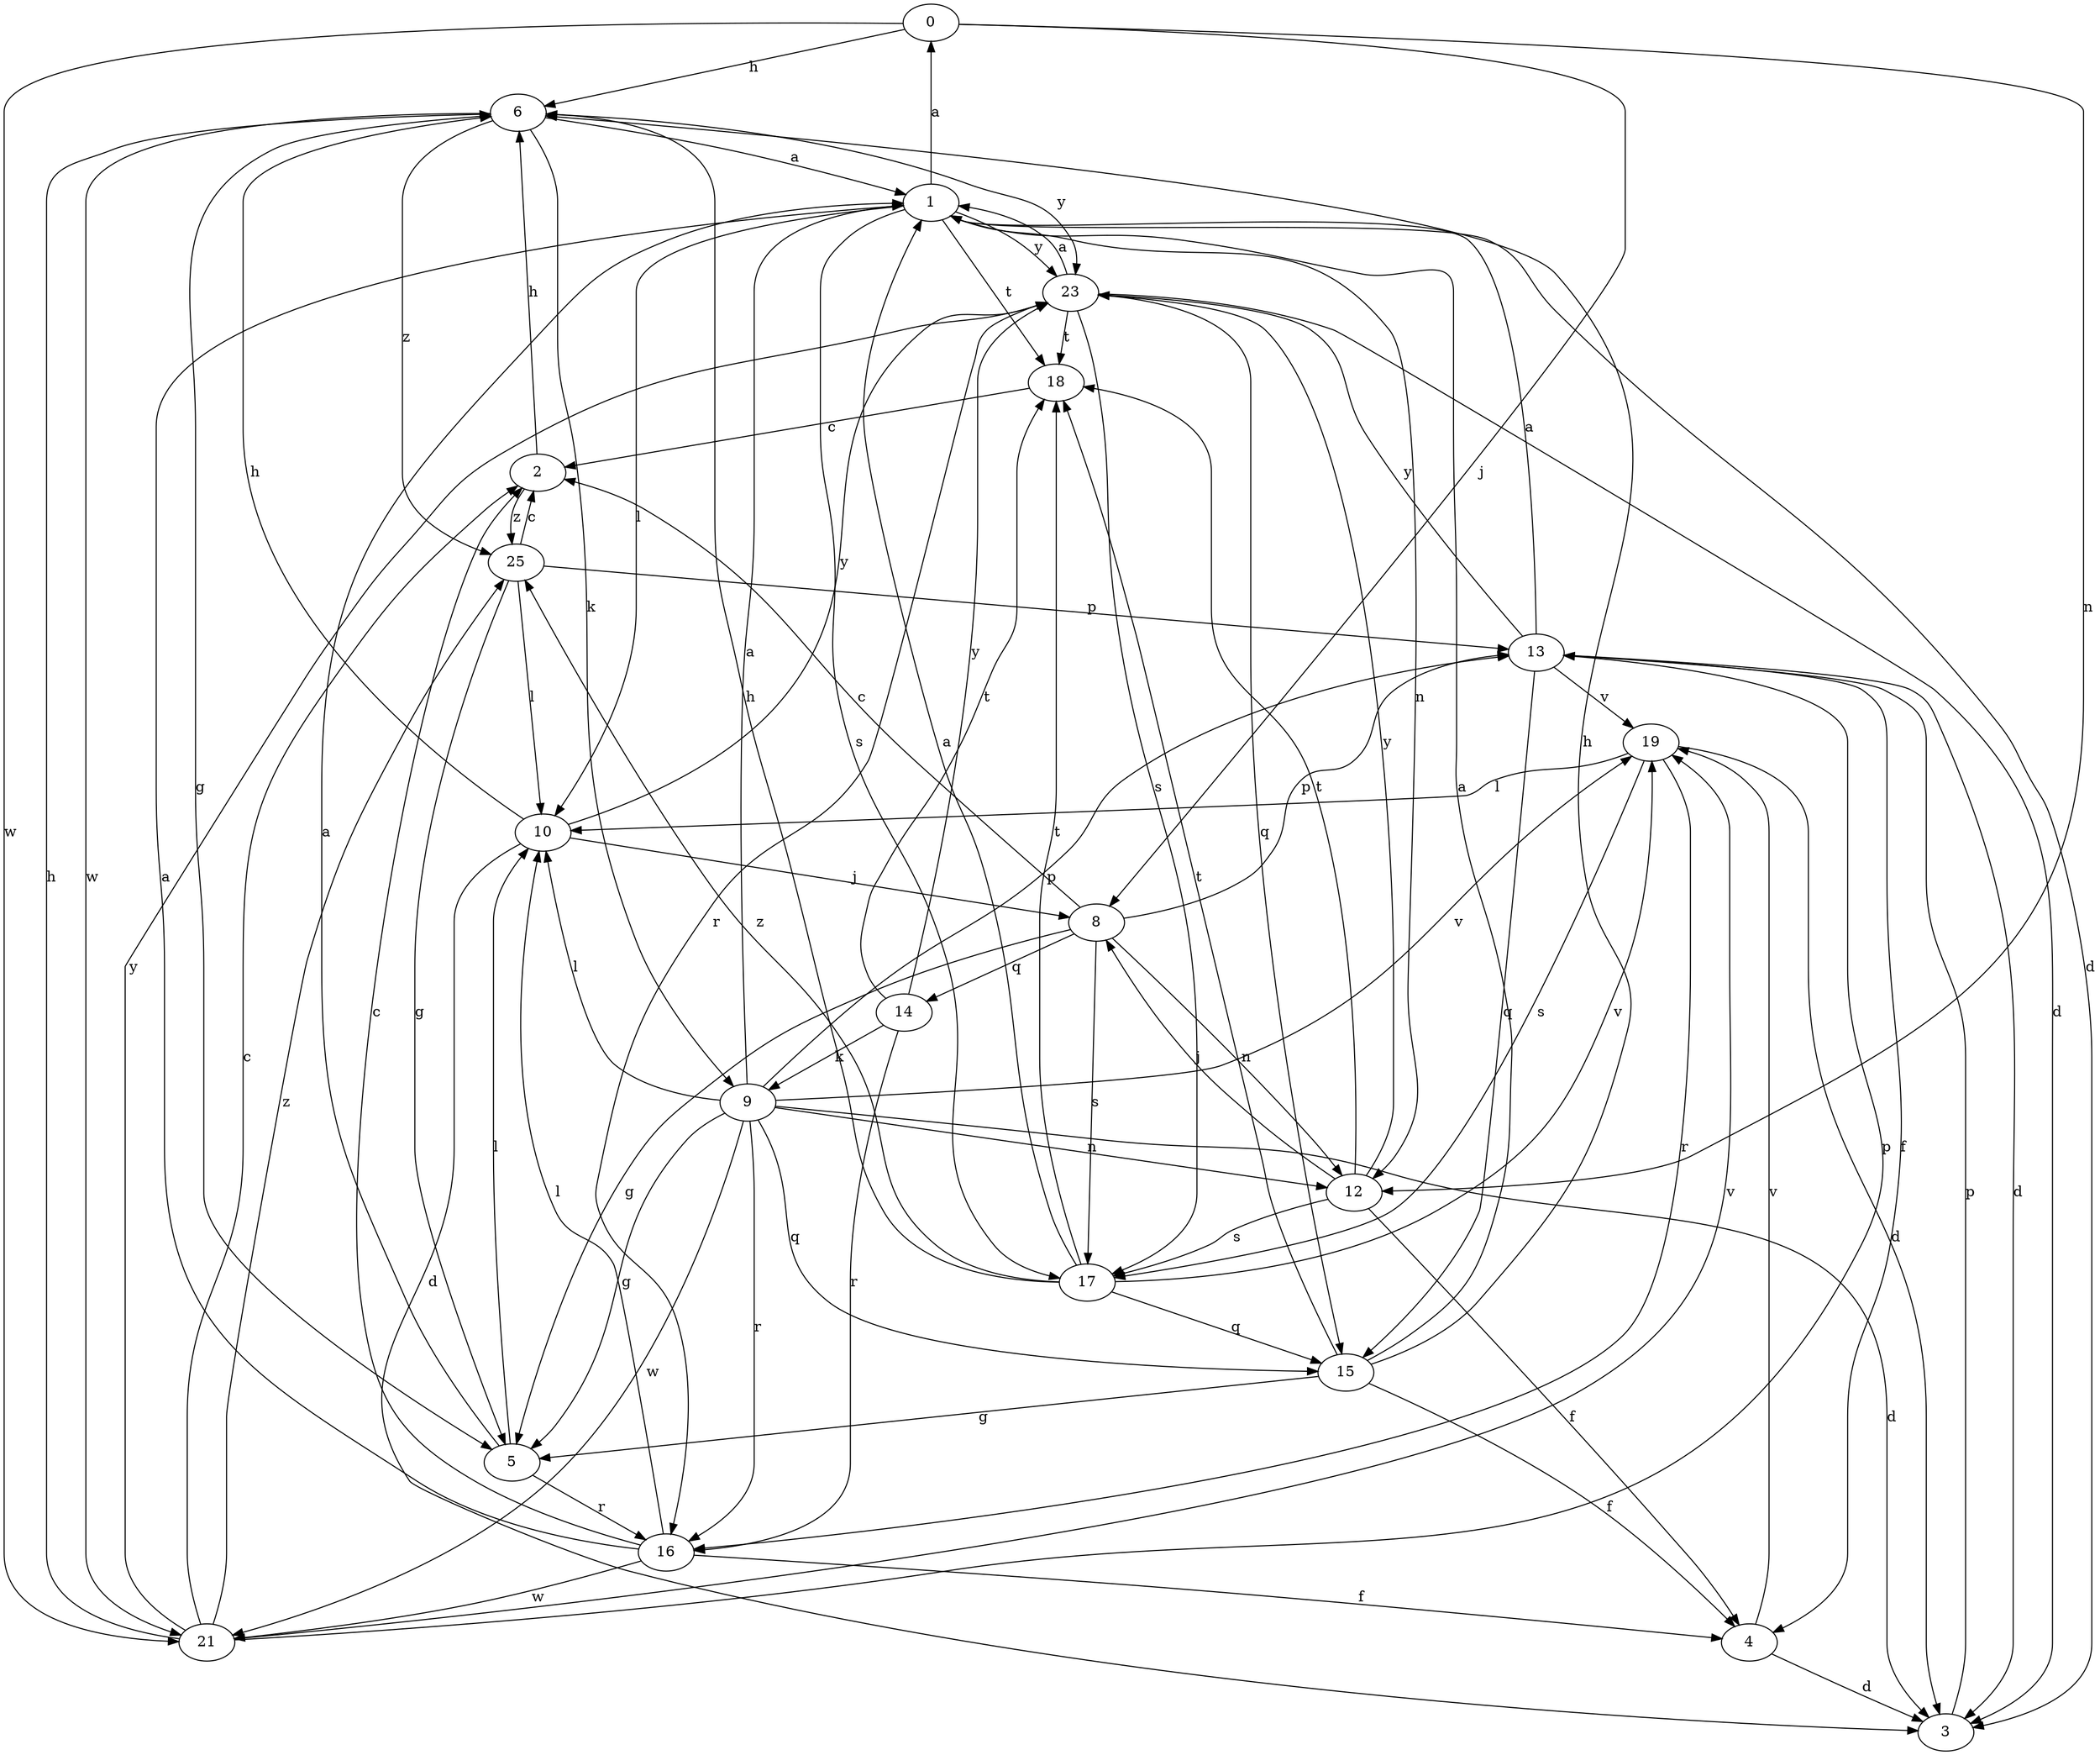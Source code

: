 strict digraph  {
0;
1;
2;
3;
4;
5;
6;
8;
9;
10;
12;
13;
14;
15;
16;
17;
18;
19;
21;
23;
25;
0 -> 6  [label=h];
0 -> 8  [label=j];
0 -> 12  [label=n];
0 -> 21  [label=w];
1 -> 0  [label=a];
1 -> 3  [label=d];
1 -> 10  [label=l];
1 -> 12  [label=n];
1 -> 17  [label=s];
1 -> 18  [label=t];
1 -> 23  [label=y];
2 -> 6  [label=h];
2 -> 25  [label=z];
3 -> 13  [label=p];
4 -> 3  [label=d];
4 -> 19  [label=v];
5 -> 1  [label=a];
5 -> 10  [label=l];
5 -> 16  [label=r];
6 -> 1  [label=a];
6 -> 5  [label=g];
6 -> 9  [label=k];
6 -> 21  [label=w];
6 -> 23  [label=y];
6 -> 25  [label=z];
8 -> 2  [label=c];
8 -> 5  [label=g];
8 -> 12  [label=n];
8 -> 13  [label=p];
8 -> 14  [label=q];
8 -> 17  [label=s];
9 -> 1  [label=a];
9 -> 3  [label=d];
9 -> 5  [label=g];
9 -> 10  [label=l];
9 -> 12  [label=n];
9 -> 13  [label=p];
9 -> 15  [label=q];
9 -> 16  [label=r];
9 -> 19  [label=v];
9 -> 21  [label=w];
10 -> 3  [label=d];
10 -> 6  [label=h];
10 -> 8  [label=j];
10 -> 23  [label=y];
12 -> 4  [label=f];
12 -> 8  [label=j];
12 -> 17  [label=s];
12 -> 18  [label=t];
12 -> 23  [label=y];
13 -> 1  [label=a];
13 -> 3  [label=d];
13 -> 4  [label=f];
13 -> 15  [label=q];
13 -> 19  [label=v];
13 -> 23  [label=y];
14 -> 9  [label=k];
14 -> 16  [label=r];
14 -> 18  [label=t];
14 -> 23  [label=y];
15 -> 1  [label=a];
15 -> 4  [label=f];
15 -> 5  [label=g];
15 -> 6  [label=h];
15 -> 18  [label=t];
16 -> 1  [label=a];
16 -> 2  [label=c];
16 -> 4  [label=f];
16 -> 10  [label=l];
16 -> 21  [label=w];
17 -> 1  [label=a];
17 -> 6  [label=h];
17 -> 15  [label=q];
17 -> 18  [label=t];
17 -> 19  [label=v];
17 -> 25  [label=z];
18 -> 2  [label=c];
19 -> 3  [label=d];
19 -> 10  [label=l];
19 -> 16  [label=r];
19 -> 17  [label=s];
21 -> 2  [label=c];
21 -> 6  [label=h];
21 -> 13  [label=p];
21 -> 19  [label=v];
21 -> 23  [label=y];
21 -> 25  [label=z];
23 -> 1  [label=a];
23 -> 3  [label=d];
23 -> 15  [label=q];
23 -> 16  [label=r];
23 -> 17  [label=s];
23 -> 18  [label=t];
25 -> 2  [label=c];
25 -> 5  [label=g];
25 -> 10  [label=l];
25 -> 13  [label=p];
}

